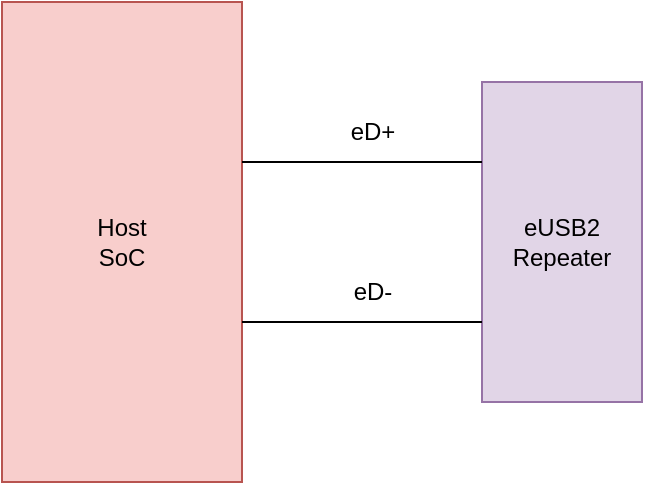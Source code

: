 <mxfile version="21.7.5" type="github">
  <diagram name="第 1 页" id="QyBNQuzQvgutKamZO95u">
    <mxGraphModel dx="940" dy="556" grid="1" gridSize="10" guides="1" tooltips="1" connect="1" arrows="1" fold="1" page="1" pageScale="1" pageWidth="827" pageHeight="1169" math="0" shadow="0">
      <root>
        <mxCell id="0" />
        <mxCell id="1" parent="0" />
        <mxCell id="9qjgGSte5vmr6aRK8LCz-1" value="Host&lt;br&gt;SoC" style="rounded=0;whiteSpace=wrap;html=1;fillColor=#f8cecc;strokeColor=#b85450;" vertex="1" parent="1">
          <mxGeometry x="120" y="120" width="120" height="240" as="geometry" />
        </mxCell>
        <mxCell id="9qjgGSte5vmr6aRK8LCz-2" value="eUSB2&lt;br&gt;Repeater" style="rounded=0;whiteSpace=wrap;html=1;fillColor=#e1d5e7;strokeColor=#9673a6;" vertex="1" parent="1">
          <mxGeometry x="360" y="160" width="80" height="160" as="geometry" />
        </mxCell>
        <mxCell id="9qjgGSte5vmr6aRK8LCz-3" value="" style="endArrow=none;html=1;rounded=0;entryX=0;entryY=0.25;entryDx=0;entryDy=0;endFill=0;" edge="1" parent="1" target="9qjgGSte5vmr6aRK8LCz-2">
          <mxGeometry width="50" height="50" relative="1" as="geometry">
            <mxPoint x="240" y="200" as="sourcePoint" />
            <mxPoint x="330" y="200" as="targetPoint" />
          </mxGeometry>
        </mxCell>
        <mxCell id="9qjgGSte5vmr6aRK8LCz-5" value="" style="endArrow=none;html=1;rounded=0;entryX=0;entryY=0.25;entryDx=0;entryDy=0;endFill=0;" edge="1" parent="1">
          <mxGeometry width="50" height="50" relative="1" as="geometry">
            <mxPoint x="240" y="280" as="sourcePoint" />
            <mxPoint x="360" y="280" as="targetPoint" />
          </mxGeometry>
        </mxCell>
        <mxCell id="9qjgGSte5vmr6aRK8LCz-6" value="eD+" style="text;html=1;align=center;verticalAlign=middle;resizable=0;points=[];autosize=1;strokeColor=none;fillColor=none;" vertex="1" parent="1">
          <mxGeometry x="280" y="170" width="50" height="30" as="geometry" />
        </mxCell>
        <mxCell id="9qjgGSte5vmr6aRK8LCz-7" value="eD-" style="text;html=1;align=center;verticalAlign=middle;resizable=0;points=[];autosize=1;strokeColor=none;fillColor=none;" vertex="1" parent="1">
          <mxGeometry x="285" y="250" width="40" height="30" as="geometry" />
        </mxCell>
      </root>
    </mxGraphModel>
  </diagram>
</mxfile>

